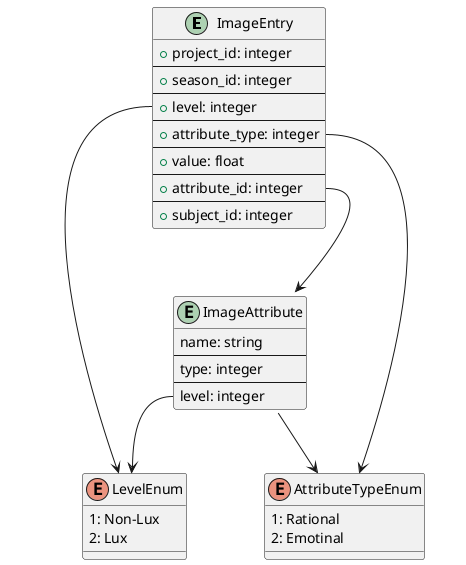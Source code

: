 @startuml
entity ImageEntry {
	+ project_id: integer
	--
	+ season_id: integer
	--
	+ level: integer
	--
	+ attribute_type: integer
	--
	+ value: float
	--
	+ attribute_id: integer
	--
	+ subject_id: integer
}

enum LevelEnum {
	1: Non-Lux
	2: Lux
}
enum AttributeTypeEnum {
	1: Rational
	2: Emotinal
}
entity ImageAttribute {
	name: string
	--
	type: integer
	--
	level: integer
}


ImageEntry::attribute_type --> AttributeTypeEnum
ImageEntry::level --> LevelEnum
ImageAttribute::attribute_type --> AttributeTypeEnum
ImageAttribute::level --> LevelEnum
ImageEntry::attribute_id --> ImageAttribute

